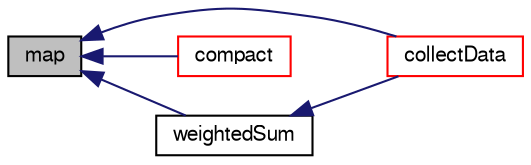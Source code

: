 digraph "map"
{
  bgcolor="transparent";
  edge [fontname="FreeSans",fontsize="10",labelfontname="FreeSans",labelfontsize="10"];
  node [fontname="FreeSans",fontsize="10",shape=record];
  rankdir="LR";
  Node4 [label="map",height=0.2,width=0.4,color="black", fillcolor="grey75", style="filled", fontcolor="black"];
  Node4 -> Node5 [dir="back",color="midnightblue",fontsize="10",style="solid",fontname="FreeSans"];
  Node5 [label="collectData",height=0.2,width=0.4,color="red",URL="$a22634.html#aeb99ab86ad7ce7ba05ced96c2f1c03c7",tooltip="Use map to get the data into stencil order. "];
  Node4 -> Node9 [dir="back",color="midnightblue",fontsize="10",style="solid",fontname="FreeSans"];
  Node9 [label="compact",height=0.2,width=0.4,color="red",URL="$a22634.html#a043cdfc194924194e381a986c229569e",tooltip="After removing elements from the stencil adapt the schedule (map). "];
  Node4 -> Node8 [dir="back",color="midnightblue",fontsize="10",style="solid",fontname="FreeSans"];
  Node8 [label="weightedSum",height=0.2,width=0.4,color="black",URL="$a22634.html#afd752be38ce0ba1d0ea4d51346582be3",tooltip="Sum vol field contributions to create cell values. "];
  Node8 -> Node5 [dir="back",color="midnightblue",fontsize="10",style="solid",fontname="FreeSans"];
}
